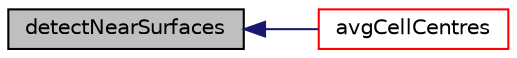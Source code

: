 digraph "detectNearSurfaces"
{
  bgcolor="transparent";
  edge [fontname="Helvetica",fontsize="10",labelfontname="Helvetica",labelfontsize="10"];
  node [fontname="Helvetica",fontsize="10",shape=record];
  rankdir="LR";
  Node1 [label="detectNearSurfaces",height=0.2,width=0.4,color="black", fillcolor="grey75", style="filled", fontcolor="black"];
  Node1 -> Node2 [dir="back",color="midnightblue",fontsize="10",style="solid",fontname="Helvetica"];
  Node2 [label="avgCellCentres",height=0.2,width=0.4,color="red",URL="$a02444.html#a9a5472df0725c810bc826b246e36068b",tooltip="Helper: calculate average cell centre per point. "];
}
